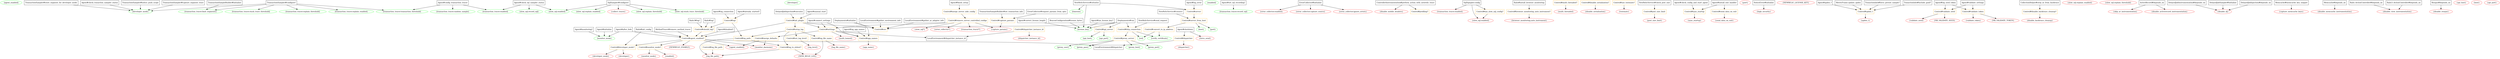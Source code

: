 digraph AgentEnabled {
  node[color=green]
  "[agent_enabled]"
  "[developer_mode]"
  "[developer]"
  "[monitor_mode]"
  "[enabled]"
  "[slow_sql.explain_threshold]"
  "[slow_sql.stack_trace_threshold]"
  "[slow_sql.explain_enabled]"
  "[slow_sql.enabled]"
  "[slow_sql.record_sql]"
  "[transaction_tracer.limit_segments]"
  "[transaction_tracer.stack_trace_threshold]"
  "[transaction_tracer.explain_threshold]"
  "[transaction_tracer.explain_enabled]"
  "[transaction_tracer.transaction_threshold]"
  "[transaction_tracer.record_sql]"
  "[transaction_tracer.random_sample]"
  "[transaction_tracer.enabled]"
  "[license_key]"
  "[ssl]"
  "[verify_certificate]"
  "[api_host]"
  "[api_port]"
  "[proxy_host]"
  "[proxy_port]"
  "[proxy_user]"
  "[proxy_pass]"
  "[host]"
  "[port]"
  "[timeout]"

  node[color=red]
  "{agent_enabled}"
  "{developer_mode}"
  "{developer}"
  "{monitor_mode}"
  "{enabled}"
  "{monitor_daemons}"
  "{NEWRELIC_ENABLE}"
  "{force_send}"
  "{error_collector.enabled}"
  "{error_collector.capture_source}"
  "{error_collector.ignore_errors}"
  "{disable_mobile_headers}"
  "{collect_traces}"
  "{transaction_tracer.enabled}"
  "{transaction_tracer.enabled}"
  "{capture_params}"
  "{browser_monitoring.auto_instrument}"
  "{multi_threaded}"
  "{disable_serialization}"
  "{textmate}"
  "{post_size_limit}"
  "{sync_startup}"
  "{send_data_on_exit}"
  "{log_level}"
  "{log_file_path}"
  "{log_file_name}"
  "{port}"
  "{high_security}"
  "{NEWRELIC_LICENSE_KEY}"
  "{apdex_t}"
  "{dispatcher_instance_id}"
  "{dispatcher}"
  "{app_name}"
  "{validate_seed}"
  "{NR_VALIDATE_SEED}"
  "{validate_token}"
  "{NR_VALIDATE_TOKEN}"
  "{disable_backtrace_cleanup}"
  "{slow_sql.enabled}"
  "{slow_sql.explain_enabled}"
  "{slow_sql.explain_threshold}"
  "{skip_ar_instrumentation}"
  "{disable_activerecord_instrumentation}"
  "{disable_dj}"
  "{capture_memcache_keys}"
  "{disable_memcache_instrumentation}"
  "{disable_view_instrumentation}"
  "{disable_resque}"
  "{multi_homed}"
  "{api_host}"
  "{NEW_RELIC_LOG}"
  "{slow_sql*}"
  "{error_collector*}"
  "{transaction_tracer*}"
  "{host}"
  "{api_port}"

  node[shape=box,color=orange]
  "Control#init_plugin"
  "Control#agent_enabled?"
  "Control#merge_defaults"
  "Control#developer_mode?"
  "Control#monitor_mode?"
  "Control#apdex_t"
  "Control#capture_params"
  "Control#browser_monitoring_auto_instrument?"
  "Control#multi_threaded?"
  "Control#disable_serialization?"
  "Control#use_textmate?"
  "Control#post_size_limit"
  "Control#sync_startup"
  "Control#send_data_on_exit"
  "Control#dispatcher_instance_id"
  "Control#dispatcher"
  "Control#app_names"
  "Control#validate_seed"
  "Control#validate_token"
  "Control#log_file_path"
  "Control#disable_backtrace_cleanup?"
  "Control#has_slow_sql_config?"
  "Control#settings"
  "Control#api_server"
  "Control#proxy_server"
  "Control#server_from_host"
  "Control#remove_server_controlled_configs"
  "Control#http_connection"
  "Control#set_log_level!"
  "Control#log_path"
  "Control#log_to_stdout?"
  "Control#convert_to_ip_address"
  "Control#server"
  "Control#merge_server_side_config"
  "Control#setup_log"
  "Control#log_file_name"
  "Control#should_log?"
  "Control#log!"
  "Control#env"
  "Control#profiling?"

  node[color=black]
  "LocalEnvironment#dispatcher_instance_id"
  "LocalEnvironment#dispatcher"
  "LocalEnvironment#gather_ar_adapter_info"
  "LocalEnvironment#gather_environment_info"

  "Agent#initialize"
  "Agent#after_fork"
  "Agent#disabled?"
  "Agent#shutdown"
  "Agent#has_license_key?"
  "Agent#correct_license_length"
  "Agent#apdex_f"
  "Agent#check_config_and_start_agent"
  "Agent#install_exit_handler"
  "Agent#log_app_names"
  "Agent#connect_settings"
  "Agent#log_seed_token"
  "Agent#log_error"
  "Agent#monitoring?"
  "Agent#check_trasaction_sampler_status"
  "Agent#check_sql_sampler_status"
  "Agent#config_transaction_tracer"
  "Agent#set_sql_recording!"
  "Agent#already_started?"
  "Agent#log_connection"
  "Agent#manual_start"

  "MethodTracer#remove_method_tracer"

  "ErrorCollector#initialize"
  "ErrorCollector#request_params_from_opts"

  "ControllerInstrumentation#perform_action_with_newrelic_trace"

  "NewRelicService#initialize"
  "NewRelicService#check_post_size"
  "NewRelicService#connect"
  "NewRelicService#send_request"

  "SqlSampler#configure!"
  "SqlSqmpler.config"

  "TransactionSampler#configure!"
  "TransactionSampler#notice_push_scope"
  "TransactionSampler#capture_segment_trace"
  "TransactionSampler#store_segment_for_developer_mode"

  "NoticeError#initialize"

  "BeaconConfiguration#license_bytes"

  "ActiveRecord#depends_on"
  "DelayedJobInstrumentation#depends_on"
  "Memcache#memcache_key_snippet"
  "Memcache#depends_on"
  "Rails::ActionController#depends_on"
  "Rails3::ActionController#depends_on"
  "Resque#depends_on"

  "DelayedJobSampler#initialize"
  "DelayedJobInjection#depends_on"

  "MetricFrame.update_apdex"

  "TranactionInfo#force_persist_sample?"
  "TranactionInfo#include_guid?"

  "TransactionSampleBuilder#initialize"
  "TransactionSampleBuilder#set_transaction_info"

  "Rails#install_browser_monitoring"
  "Rails#log!"
  "Rails3#log!"

  "CollectionHelper#strip_nr_from_backtrace"

  "Deployments#initialize"

#######

  "Control#init_plugin" -> "Control#agent_enabled?"
  "Control#init_plugin" -> "Control#settings"
  "Control#init_plugin" -> "Control#setup_log"
  "Control#init_plugin" -> "Control#env"
  "Control#merge_defaults" -> "{agent_enabled}"
  "Control#merge_defaults" -> "{monitor_daemons}"
  "Control#agent_enabled?" -> "{agent_enabled}"
  "Control#agent_enabled?" -> "Control#monitor_mode?"
  "Control#agent_enabled?" -> "Control#developer_mode?"
  "Control#agent_enabled?" -> "{monitor_daemons}"
  "Control#agent_enabled?" -> "{NEWRELIC_ENABLE}"
  "Control#agent_enabled?" -> "LocalEnvironment#dispatcher"
  "Control#developer_mode?" -> "{developer_mode}"
  "Control#developer_mode?" -> "{developer}"
  "Control#monitor_mode?" -> "{monitor_mode}"
  "Control#monitor_mode?" -> "{enabled}"
  "Control#should_log?" -> "Control#agent_enabled?" 
  "Control#apdex_t" -> "{apdex_t}"
  "Control#capture_params" -> "{capture_params}"
  "Control#browser_monitoring_auto_instrument?" -> "{browser_monitoring.auto_instrument}"
  "Control#multi_threaded?" -> "{multi_threaded}"
  "Control#disable_serialization?" -> "{disable_serialization}"
  "Control#use_textmate?" -> "{textmate}"
  "Control#post_size_limit" -> "{post_size_limit}"
  "Control#sync_startup" -> "{sync_startup}"
  "Control#send_data_on_exit" -> "{send_data_on_exit}"
  "Control#dispatcher_instance_id" -> "{dispatcher_instance_id}"
  "Control#dispatcher_instance_id" -> "LocalEnvironment#dispatcher_instance_id"
  "Control#dispatcher" -> "{dispatcher}"
  "Control#dispatcher" -> "LocalEnvironment#dispatcher"
  "Control#app_names" -> "{app_name}"
  "Control#validate_seed" -> "{validate_seed}"
  "Control#validate_seed" -> "{NR_VALIDATE_SEED}"
  "Control#validate_token" -> "{validate_token}"
  "Control#validate_token" -> "{NR_VALIDATE_TOKEN}"
  "Control#log_file_path" -> "{log_file_path}"
  "Control#disable_backtrace_cleanup?" -> "{disable_backtrace_cleanup}"
  "Control#has_slow_sql_config?" -> "{slow_sql.enabled}"
  "Control#settings" -> "Control#merge_defaults"
  "Control#settings" -> "Control#app_names"
  "Control#settings" -> "LocalEnvironment#dispatcher_instance_id"
  "Control#settings" -> "{multi_homed}"
  "Control#api_server" -> "[api_host]"
  "Control#api_server" -> "[api_port]"
  "Control#proxy_server" -> "[proxy_host]"
  "Control#proxy_server" -> "[proxy_port]"
  "Control#proxy_server" -> "[proxy_user]"
  "Control#proxy_server" -> "[proxy_pass]"
  "Control#server_from_host" -> "[host]"
  "Control#server_from_host" -> "[port]"
  "Control#server_from_host" -> "Control#convert_to_ip_address"
  "Control#remove_server_controlled_configs" -> "{transaction_tracer*}"
  "Control#remove_server_controlled_configs" -> "{slow_sql*}"
  "Control#remove_server_controlled_configs" -> "{error_collector*}"
  "Control#remove_server_controlled_configs" -> "{capture_params}"
  "Control#remove_server_controlled_configs" -> "Control#settings"
  "Control#http_connection" -> "[ssl]"
  "Control#http_connection" -> "[verify_certificate]"
  "Control#http_connection" -> "Control#proxy_server"
  "Control#set_log_level!" -> "{log_level}"
  "Control#log_path" -> "{log_file_path}"
  "Control#log_path" -> "Control#log_to_stdout?"
  "Control#log_to_stdout?" -> "{NEW_RELIC_LOG}"
  "Control#log_to_stdout?" -> "{log_file_path}"
  "Control#convert_to_ip_address" -> "[ssl]"
  "Control#convert_to_ip_address" -> "[verify_certificate]"
  "Control#server" -> "Control#server_from_host"
  "Control#merge_server_side_config" -> "Control#remove_server_controlled_configs"
  "Control#setup_log" -> "Control#set_log_level!"
  "Control#setup_log" -> "Control#log_path"
  "Control#setup_log" -> "Control#log_to_stdout?"
  "Control#setup_log" -> "Control#log_file_name"
  "Control#log_file_name" -> "{log_file_name}"
  "Control#log_file_name" -> "{NEW_RELIC_LOG}"
  "Control#log!" -> "Control#should_log?"
  "Control#log!" -> "Control#log_path"

  "LocalEnvironment#gather_ar_adapter_info" -> "Control#env"
  "LocalEnvironment#gather_environment_info" -> "Control#env"

  "Agent#initialize" -> "[monitor_mode]"
  "Agent#after_fork" -> "Control#agent_enabled?"
  "Agent#after_fork" -> "[monitor_mode]"
  "Agent#disabled?" -> "Control#agent_enabled?"
  "Agent#shutdown" -> "{force_send}"
  "Agent#shutdown" -> "Control#dispatcher"
  "Agent#has_license_key?" -> "[license_key]"
  "Agent#correct_license_length" -> "[license_key]"
  "Agent#apdex_f" -> "Control#apdex_t"
  "Agent#check_config_and_start_agent" -> "Control#sync_startup"
  "Agent#install_exit_handler" -> "Control#sync_startup"
  "Agent#install_exit_handler" -> "Control#send_data_on_exit"
  "Agent#log_app_names" -> "Control#app_names"
  "Agent#connect_settings" -> "Control#app_names"
  "Agent#connect_settings" -> "Control#settings"
  "Agent#log_seed_token" -> "Control#validate_seed"
  "Agent#log_seed_token" -> "Control#validate_token"
  "Agent#validate_settings" -> "Control#validate_seed"
  "Agent#validate_settings" -> "Control#validate_token"
  "Agent#log_error" -> "Control#server"
  "Agent#finish_setup" -> "Control#merge_server_side_config"
  "Agent#monitoring?" -> "[monitor_mode]"
  "Agent#check_trasaction_sampler_status" -> "[developer_mode]"
  "Agent#check_sql_sampler_status" -> "[slow_sql.enabled]"
  "Agent#check_sql_sampler_status" -> "[slow_sql.record_sql]"
  "Agent#check_sql_sampler_status" -> "[transaction_tracer.enabled]"
  "Agent#config_transaction_tracer" -> "[transaction_tracer.enabled]"
  "Agent#config_transaction_tracer" -> "[transaction_tracer.random_sample]"
  "Agent#config_transaction_tracer" -> "[transaction_tracer.transaction_threshold]"
  "Agent#set_sql_recording!" -> "[transaction_tracer.record_sql]"
  "Agent#already_started?" -> "Control#log!"
  "Agent#log_connection" -> "Control#log!"
  "Agent#manual_start" -> "Control#init_plugin"

  "MethodTracer#remove_method_tracer" -> "Control#agent_enabled?"

  "Rails#init_config" -> "Control#agent_enabled?"
  "Rails#init_config" -> "Control#developer_mode?"

  "ErrorCollector#initialize" -> "{error_collector.enabled}"
  "ErrorCollector#initialize" -> "{error_collector.capture_source}"
  "ErrorCollector#initialize" -> "{error_collector.ignore_errors}"
  "ErrorCollector#request_params_from_opts" -> "Control#capture_params"

  "ControllerInstrumentation#perform_action_with_newrelic_trace" -> "{disable_mobile_headers}"
  "ControllerInstrumentation#perform_action_with_newrelic_trace" -> "Control#profiling?"

  "NewRelicService#initialize" -> "[timeout]"
  "NewRelicService#initialize" -> "[license_key]"
  "NewRelicService#initialize" -> "Control#server"
  "NewRelicService#check_post_size" -> "Control#post_size_limit"
  "NewRelicService#connect" -> "Control#server_from_host"
  "NewRelicService#send_request" -> "Control#http_connection"

  "SqlSampler#configure!" -> "{collect_traces}"
  "SqlSampler#configure!" -> "[slow_sql.explain_threshold]"
  "SqlSampler#configure!" -> "[slow_sql.explain_enabled]"
  "SqlSampler#configure!" -> "[slow_sql.stack_trace_threshold]"
  "SqlSampler#configure!" -> "[slow_sql.enabled]"
  "SqlSqmpler.config" -> "{transaction_tracer.enabled}"
  "SqlSqmpler.config" -> "{slow_sql.enabled}"
  "SqlSqmpler.config" -> "Control#has_slow_sql_config?"

  "TransactionSampler#configure!" -> "[transaction_tracer.limit_segments]"
  "TransactionSampler#configure!" -> "[transaction_tracer.stack_trace_threshold]"
  "TransactionSampler#configure!" -> "[transaction_tracer.explain_threshold]"
  "TransactionSampler#configure!" -> "[transaction_tracer.explain_enabled]"
  "TransactionSampler#configure!" -> "[transaction_tracer.transaction_threshold]"
  "TransactionSampler#configure!" -> "[developer_mode]"
  "TransactionSampler#notice_push_scope" -> "[developer_mode]"
  "TransactionSampler#capture_segment_trace" -> "[developer_mode]"
  "TransactionSampler#store_segment_for_developer_mode" -> "[developer_mode]"

  "NoticeError#initialize" -> "{high_security}"

  "BeaconConfiguration#license_bytes" -> "[license_key]"

  "ActiveRecord#depends_on" -> "{skip_ar_instrumentation}"
  "ActiveRecord#depends_on" -> "{disable_activerecord_instrumentation}"

  "DelayedJobInstrumentation#depends_on" -> "{disable_dj}"

  "Memcache#memcache_key_snippet" -> "{capture_memcache_keys}"
  "Memcache#depends_on" -> "{disable_memcache_instrumentation}"

  "Rails::ActionController#depends_on" -> "{disable_view_instrumentation}"
  "Rails3::ActionController#depends_on" -> "{disable_view_instrumentation}"
  "Resque#depends_on" -> "{disable_resque}"

  "DelayedJobSampler#initialize" -> "{disable_dj}"
  "DelayedJobInjection#depends_on" -> "{disable_dj}"
  "DelayedJobInjection#executes" -> "Control#init_plugin"

  "MetricFrame.update_apdex" -> "Control#apdex_t"

  "TranactionInfo#force_persist_sample?" -> "Control#apdex_t"
  "TranactionInfo#include_guid?" -> "Control#apdex_t"

  "TransactionSampleBuilder#initialize" -> "[transaction_tracer.limit_segments]"
  "TransactionSampleBuilder#set_transaction_info" -> "Control#capture_params"

  "Rails#install_browser_monitoring" -> "Control#browser_monitoring_auto_instrument?"
  "Rails#log!" -> "Control#should_log?"
  "Rails3#log!" -> "Control#should_log?"

  "CollectionHelper#strip_nr_from_backtrace" -> "Control#disable_backtrace_cleanup?"

  "Deployments#initialize" -> "Control#app_names"
  "Deployments#initialize" -> "Control#env"
  "Deployments#run" -> "Control#http_connection"
  "Deployments#run" -> "Control#env"
  "Deployments#run" -> "[license_key]"
  "Deployments#run" -> "Control#api_server"
}
